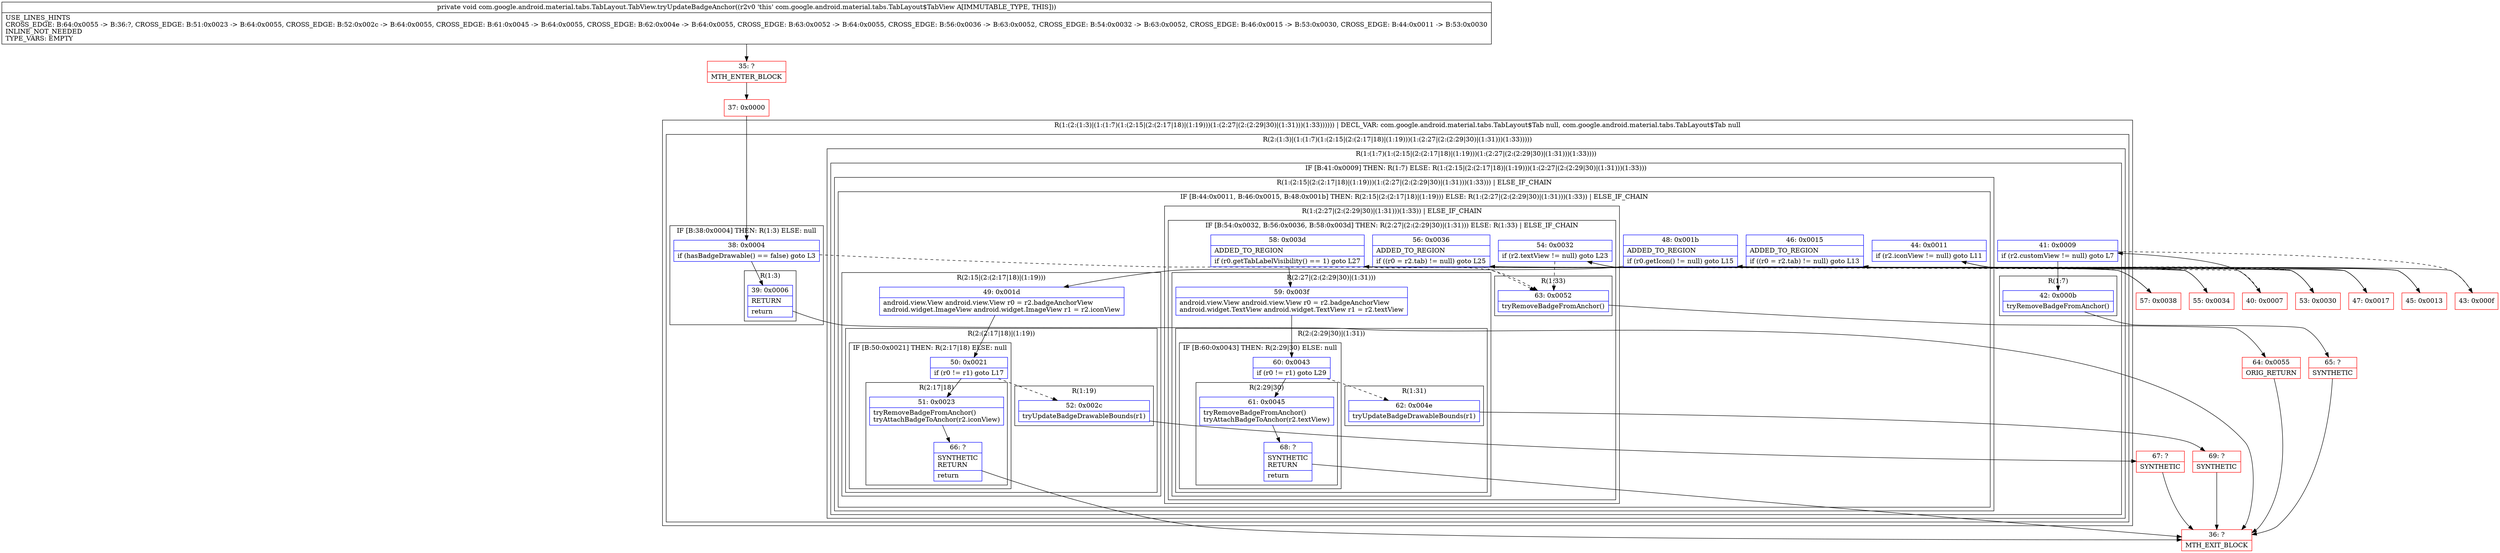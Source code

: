 digraph "CFG forcom.google.android.material.tabs.TabLayout.TabView.tryUpdateBadgeAnchor()V" {
subgraph cluster_Region_1384872674 {
label = "R(1:(2:(1:3)|(1:(1:7)(1:(2:15|(2:(2:17|18)|(1:19)))(1:(2:27|(2:(2:29|30)|(1:31)))(1:33)))))) | DECL_VAR: com.google.android.material.tabs.TabLayout$Tab null, com.google.android.material.tabs.TabLayout$Tab null\l";
node [shape=record,color=blue];
subgraph cluster_Region_263042787 {
label = "R(2:(1:3)|(1:(1:7)(1:(2:15|(2:(2:17|18)|(1:19)))(1:(2:27|(2:(2:29|30)|(1:31)))(1:33)))))";
node [shape=record,color=blue];
subgraph cluster_IfRegion_50495403 {
label = "IF [B:38:0x0004] THEN: R(1:3) ELSE: null";
node [shape=record,color=blue];
Node_38 [shape=record,label="{38\:\ 0x0004|if (hasBadgeDrawable() == false) goto L3\l}"];
subgraph cluster_Region_207907862 {
label = "R(1:3)";
node [shape=record,color=blue];
Node_39 [shape=record,label="{39\:\ 0x0006|RETURN\l|return\l}"];
}
}
subgraph cluster_Region_87116562 {
label = "R(1:(1:7)(1:(2:15|(2:(2:17|18)|(1:19)))(1:(2:27|(2:(2:29|30)|(1:31)))(1:33))))";
node [shape=record,color=blue];
subgraph cluster_IfRegion_1732898809 {
label = "IF [B:41:0x0009] THEN: R(1:7) ELSE: R(1:(2:15|(2:(2:17|18)|(1:19)))(1:(2:27|(2:(2:29|30)|(1:31)))(1:33)))";
node [shape=record,color=blue];
Node_41 [shape=record,label="{41\:\ 0x0009|if (r2.customView != null) goto L7\l}"];
subgraph cluster_Region_2007378844 {
label = "R(1:7)";
node [shape=record,color=blue];
Node_42 [shape=record,label="{42\:\ 0x000b|tryRemoveBadgeFromAnchor()\l}"];
}
subgraph cluster_Region_1477307810 {
label = "R(1:(2:15|(2:(2:17|18)|(1:19)))(1:(2:27|(2:(2:29|30)|(1:31)))(1:33))) | ELSE_IF_CHAIN\l";
node [shape=record,color=blue];
subgraph cluster_IfRegion_1466651754 {
label = "IF [B:44:0x0011, B:46:0x0015, B:48:0x001b] THEN: R(2:15|(2:(2:17|18)|(1:19))) ELSE: R(1:(2:27|(2:(2:29|30)|(1:31)))(1:33)) | ELSE_IF_CHAIN\l";
node [shape=record,color=blue];
Node_44 [shape=record,label="{44\:\ 0x0011|if (r2.iconView != null) goto L11\l}"];
Node_46 [shape=record,label="{46\:\ 0x0015|ADDED_TO_REGION\l|if ((r0 = r2.tab) != null) goto L13\l}"];
Node_48 [shape=record,label="{48\:\ 0x001b|ADDED_TO_REGION\l|if (r0.getIcon() != null) goto L15\l}"];
subgraph cluster_Region_212353619 {
label = "R(2:15|(2:(2:17|18)|(1:19)))";
node [shape=record,color=blue];
Node_49 [shape=record,label="{49\:\ 0x001d|android.view.View android.view.View r0 = r2.badgeAnchorView\landroid.widget.ImageView android.widget.ImageView r1 = r2.iconView\l}"];
subgraph cluster_Region_2146783065 {
label = "R(2:(2:17|18)|(1:19))";
node [shape=record,color=blue];
subgraph cluster_IfRegion_1638097739 {
label = "IF [B:50:0x0021] THEN: R(2:17|18) ELSE: null";
node [shape=record,color=blue];
Node_50 [shape=record,label="{50\:\ 0x0021|if (r0 != r1) goto L17\l}"];
subgraph cluster_Region_969499120 {
label = "R(2:17|18)";
node [shape=record,color=blue];
Node_51 [shape=record,label="{51\:\ 0x0023|tryRemoveBadgeFromAnchor()\ltryAttachBadgeToAnchor(r2.iconView)\l}"];
Node_66 [shape=record,label="{66\:\ ?|SYNTHETIC\lRETURN\l|return\l}"];
}
}
subgraph cluster_Region_375701790 {
label = "R(1:19)";
node [shape=record,color=blue];
Node_52 [shape=record,label="{52\:\ 0x002c|tryUpdateBadgeDrawableBounds(r1)\l}"];
}
}
}
subgraph cluster_Region_245300118 {
label = "R(1:(2:27|(2:(2:29|30)|(1:31)))(1:33)) | ELSE_IF_CHAIN\l";
node [shape=record,color=blue];
subgraph cluster_IfRegion_56309291 {
label = "IF [B:54:0x0032, B:56:0x0036, B:58:0x003d] THEN: R(2:27|(2:(2:29|30)|(1:31))) ELSE: R(1:33) | ELSE_IF_CHAIN\l";
node [shape=record,color=blue];
Node_54 [shape=record,label="{54\:\ 0x0032|if (r2.textView != null) goto L23\l}"];
Node_56 [shape=record,label="{56\:\ 0x0036|ADDED_TO_REGION\l|if ((r0 = r2.tab) != null) goto L25\l}"];
Node_58 [shape=record,label="{58\:\ 0x003d|ADDED_TO_REGION\l|if (r0.getTabLabelVisibility() == 1) goto L27\l}"];
subgraph cluster_Region_1762692827 {
label = "R(2:27|(2:(2:29|30)|(1:31)))";
node [shape=record,color=blue];
Node_59 [shape=record,label="{59\:\ 0x003f|android.view.View android.view.View r0 = r2.badgeAnchorView\landroid.widget.TextView android.widget.TextView r1 = r2.textView\l}"];
subgraph cluster_Region_1451310750 {
label = "R(2:(2:29|30)|(1:31))";
node [shape=record,color=blue];
subgraph cluster_IfRegion_1216870127 {
label = "IF [B:60:0x0043] THEN: R(2:29|30) ELSE: null";
node [shape=record,color=blue];
Node_60 [shape=record,label="{60\:\ 0x0043|if (r0 != r1) goto L29\l}"];
subgraph cluster_Region_607458143 {
label = "R(2:29|30)";
node [shape=record,color=blue];
Node_61 [shape=record,label="{61\:\ 0x0045|tryRemoveBadgeFromAnchor()\ltryAttachBadgeToAnchor(r2.textView)\l}"];
Node_68 [shape=record,label="{68\:\ ?|SYNTHETIC\lRETURN\l|return\l}"];
}
}
subgraph cluster_Region_751787722 {
label = "R(1:31)";
node [shape=record,color=blue];
Node_62 [shape=record,label="{62\:\ 0x004e|tryUpdateBadgeDrawableBounds(r1)\l}"];
}
}
}
subgraph cluster_Region_1569594884 {
label = "R(1:33)";
node [shape=record,color=blue];
Node_63 [shape=record,label="{63\:\ 0x0052|tryRemoveBadgeFromAnchor()\l}"];
}
}
}
}
}
}
}
}
}
Node_35 [shape=record,color=red,label="{35\:\ ?|MTH_ENTER_BLOCK\l}"];
Node_37 [shape=record,color=red,label="{37\:\ 0x0000}"];
Node_36 [shape=record,color=red,label="{36\:\ ?|MTH_EXIT_BLOCK\l}"];
Node_40 [shape=record,color=red,label="{40\:\ 0x0007}"];
Node_65 [shape=record,color=red,label="{65\:\ ?|SYNTHETIC\l}"];
Node_43 [shape=record,color=red,label="{43\:\ 0x000f}"];
Node_45 [shape=record,color=red,label="{45\:\ 0x0013}"];
Node_47 [shape=record,color=red,label="{47\:\ 0x0017}"];
Node_67 [shape=record,color=red,label="{67\:\ ?|SYNTHETIC\l}"];
Node_53 [shape=record,color=red,label="{53\:\ 0x0030}"];
Node_55 [shape=record,color=red,label="{55\:\ 0x0034}"];
Node_57 [shape=record,color=red,label="{57\:\ 0x0038}"];
Node_69 [shape=record,color=red,label="{69\:\ ?|SYNTHETIC\l}"];
Node_64 [shape=record,color=red,label="{64\:\ 0x0055|ORIG_RETURN\l}"];
MethodNode[shape=record,label="{private void com.google.android.material.tabs.TabLayout.TabView.tryUpdateBadgeAnchor((r2v0 'this' com.google.android.material.tabs.TabLayout$TabView A[IMMUTABLE_TYPE, THIS]))  | USE_LINES_HINTS\lCROSS_EDGE: B:64:0x0055 \-\> B:36:?, CROSS_EDGE: B:51:0x0023 \-\> B:64:0x0055, CROSS_EDGE: B:52:0x002c \-\> B:64:0x0055, CROSS_EDGE: B:61:0x0045 \-\> B:64:0x0055, CROSS_EDGE: B:62:0x004e \-\> B:64:0x0055, CROSS_EDGE: B:63:0x0052 \-\> B:64:0x0055, CROSS_EDGE: B:56:0x0036 \-\> B:63:0x0052, CROSS_EDGE: B:54:0x0032 \-\> B:63:0x0052, CROSS_EDGE: B:46:0x0015 \-\> B:53:0x0030, CROSS_EDGE: B:44:0x0011 \-\> B:53:0x0030\lINLINE_NOT_NEEDED\lTYPE_VARS: EMPTY\l}"];
MethodNode -> Node_35;Node_38 -> Node_39;
Node_38 -> Node_40[style=dashed];
Node_39 -> Node_36;
Node_41 -> Node_42;
Node_41 -> Node_43[style=dashed];
Node_42 -> Node_65;
Node_44 -> Node_45;
Node_44 -> Node_53[style=dashed];
Node_46 -> Node_47;
Node_46 -> Node_53[style=dashed];
Node_48 -> Node_49;
Node_48 -> Node_53[style=dashed];
Node_49 -> Node_50;
Node_50 -> Node_51;
Node_50 -> Node_52[style=dashed];
Node_51 -> Node_66;
Node_66 -> Node_36;
Node_52 -> Node_67;
Node_54 -> Node_55;
Node_54 -> Node_63[style=dashed];
Node_56 -> Node_57;
Node_56 -> Node_63[style=dashed];
Node_58 -> Node_59;
Node_58 -> Node_63[style=dashed];
Node_59 -> Node_60;
Node_60 -> Node_61;
Node_60 -> Node_62[style=dashed];
Node_61 -> Node_68;
Node_68 -> Node_36;
Node_62 -> Node_69;
Node_63 -> Node_64;
Node_35 -> Node_37;
Node_37 -> Node_38;
Node_40 -> Node_41;
Node_65 -> Node_36;
Node_43 -> Node_44;
Node_45 -> Node_46;
Node_47 -> Node_48;
Node_67 -> Node_36;
Node_53 -> Node_54;
Node_55 -> Node_56;
Node_57 -> Node_58;
Node_69 -> Node_36;
Node_64 -> Node_36;
}

